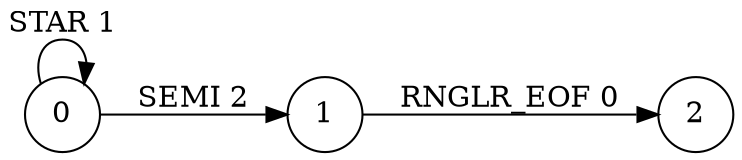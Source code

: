 digraph g
{
rankdir=LR
node [shape=circle]
0 -> 0 [label="STAR 1"]
0 -> 1 [label="SEMI 2"]
1 -> 2 [label="RNGLR_EOF 0"]
}